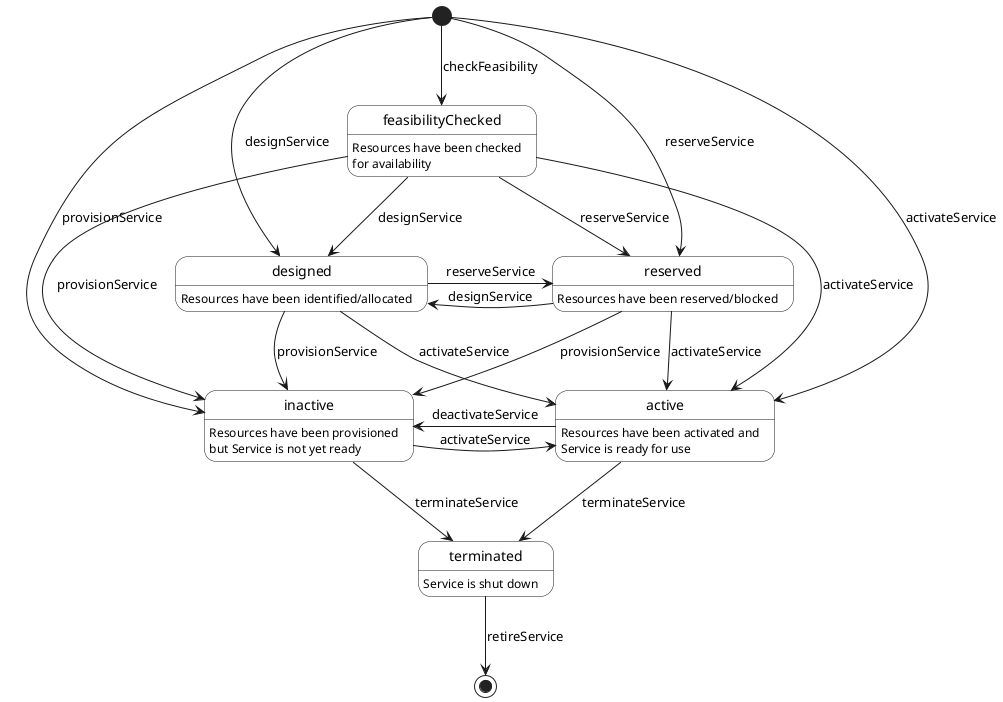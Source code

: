 @startuml

skinparam {
    StateBackgroundColor White
}
state feasibilityChecked : Resources have been checked\nfor availability
state designed : Resources have been identified/allocated 
state reserved : Resources have been reserved/blocked
state inactive : Resources have been provisioned\nbut Service is not yet ready
state active : Resources have been activated and\nService is ready for use
state terminated : Service is shut down


[*] --> feasibilityChecked : checkFeasibility
[*] --> inactive : provisionService
[*] --> designed : designService
[*] --> reserved : reserveService
[*] --> active : activateService

feasibilityChecked --> designed : designService
feasibilityChecked --> reserved : reserveService
feasibilityChecked --> inactive : provisionService
feasibilityChecked --> active : activateService

designed -> reserved : reserveService
designed --> inactive : provisionService
designed --> active : activateService

reserved -> designed : designService
reserved --> inactive : provisionService
reserved --> active : activateService

inactive -right-> active : activateService
inactive --> terminated : terminateService

active -left-> inactive : deactivateService
active --> terminated : terminateService


terminated --> [*] : retireService

@enduml